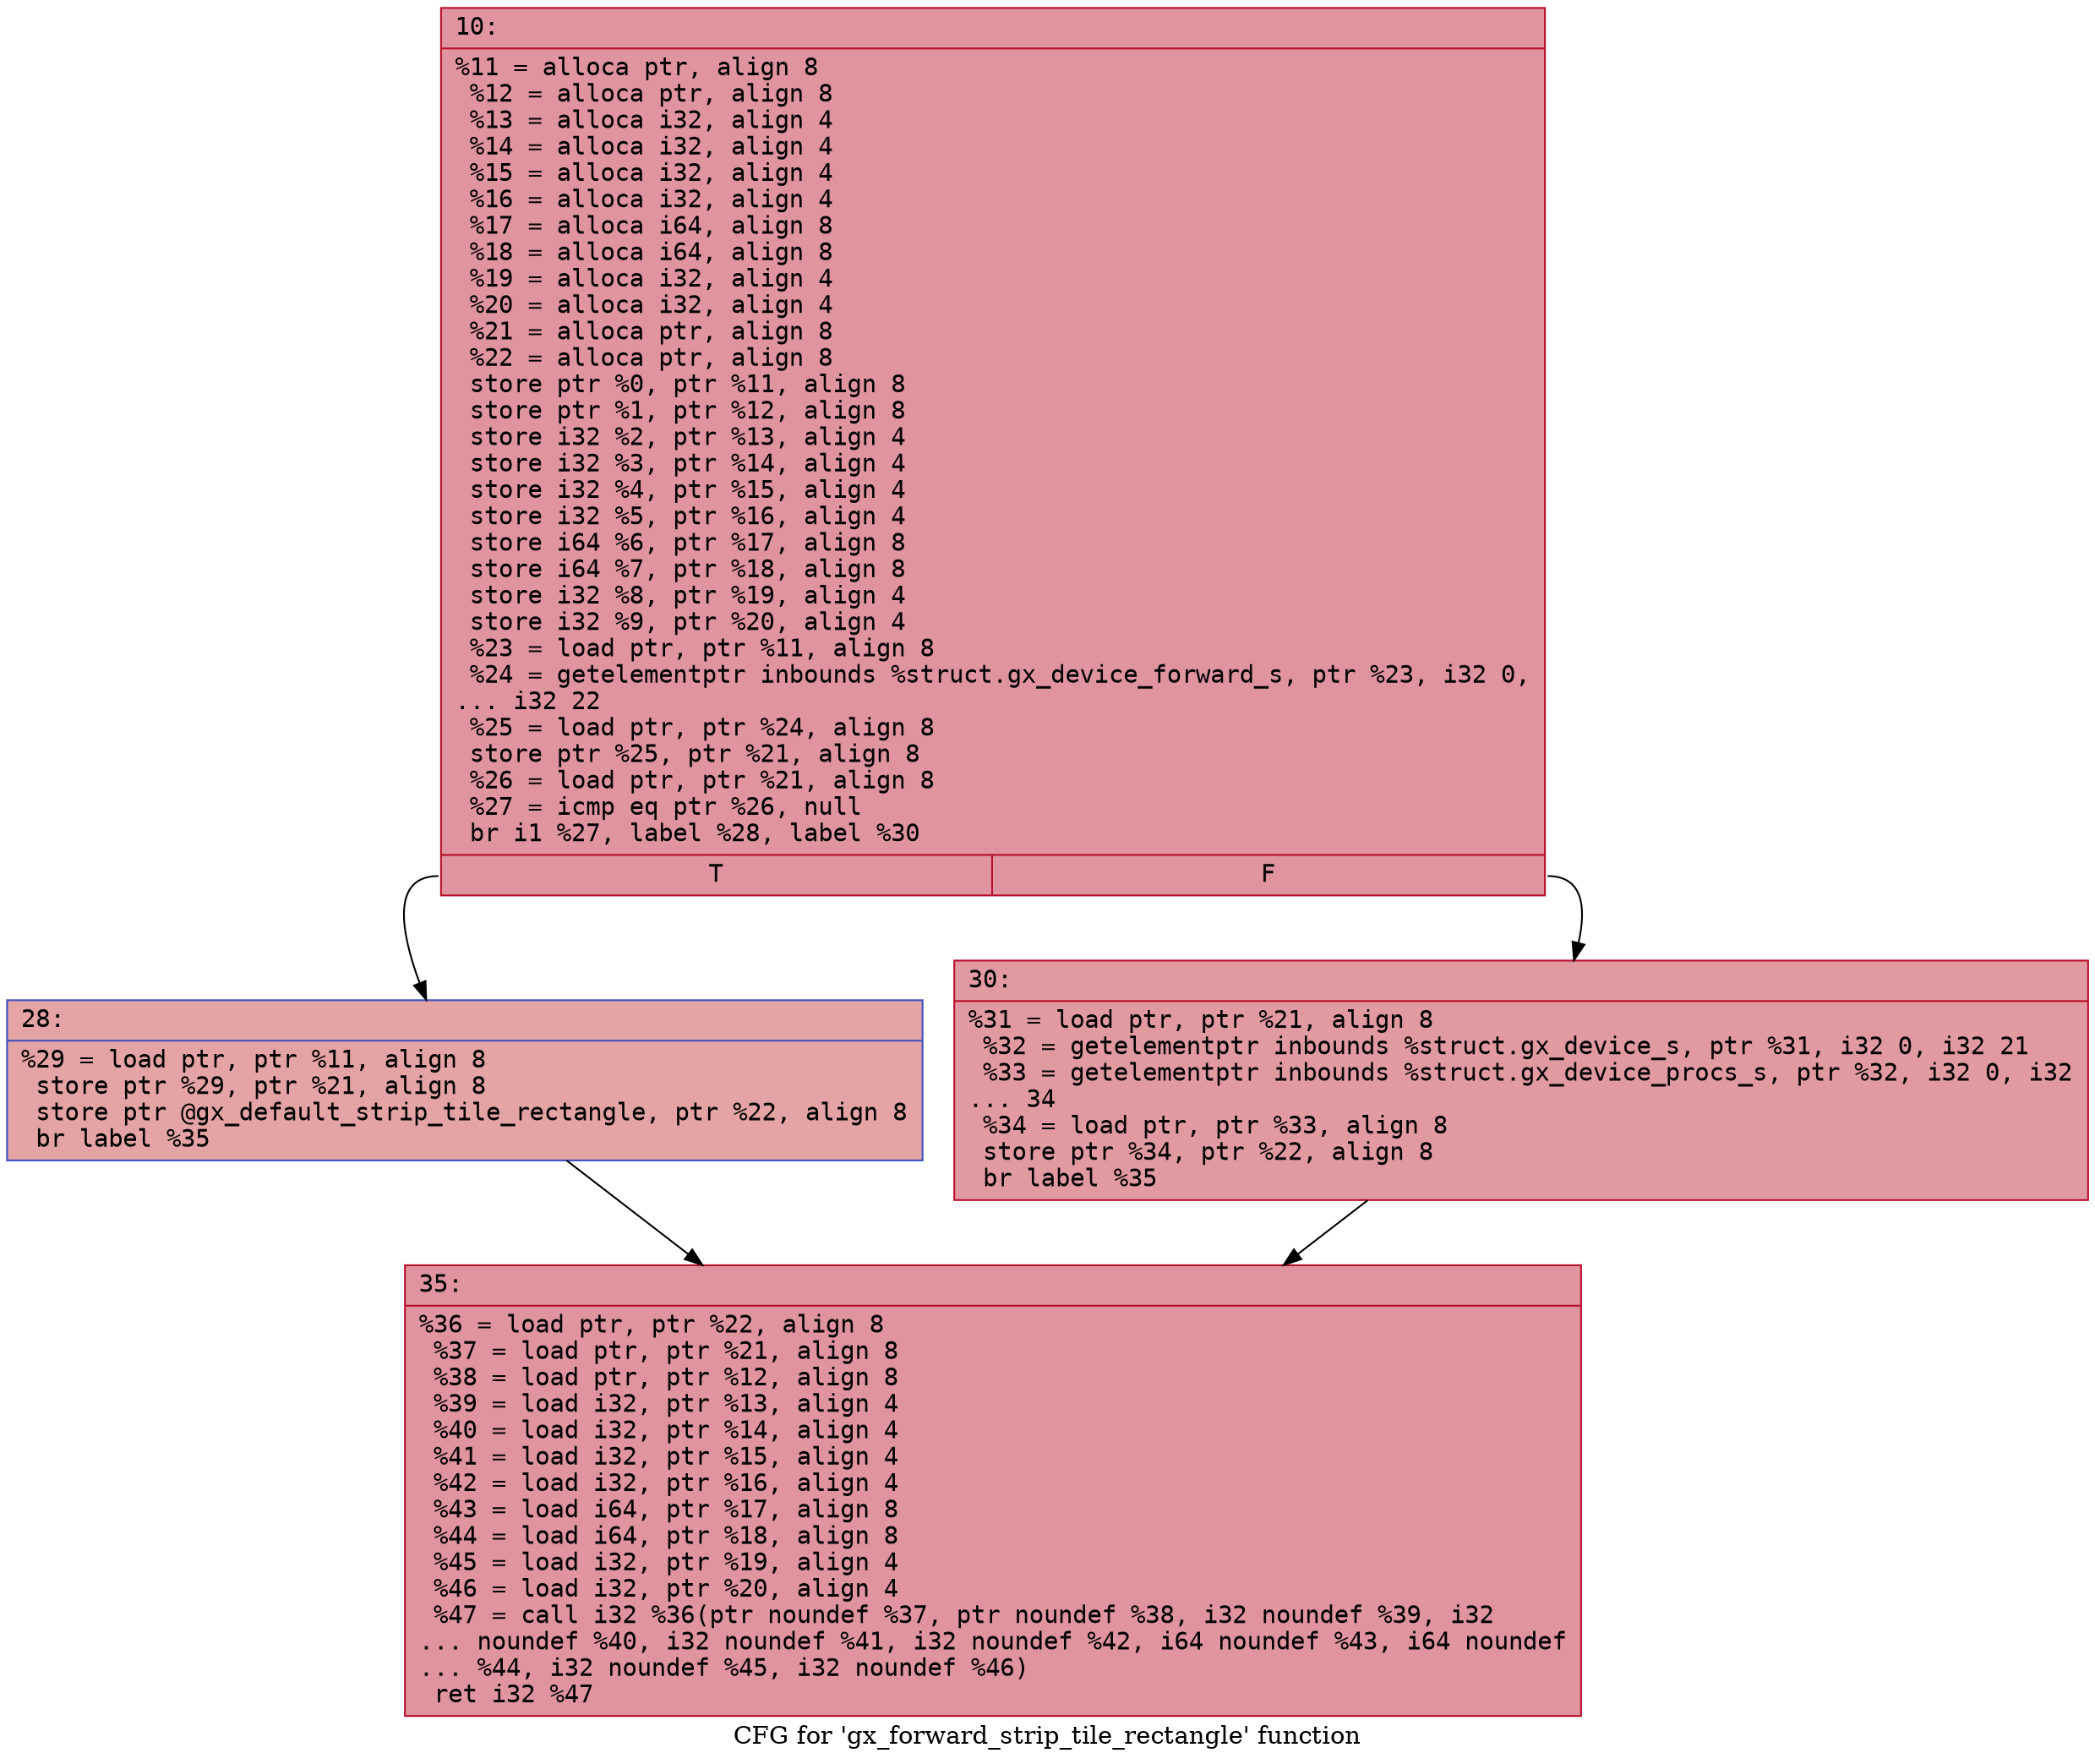 digraph "CFG for 'gx_forward_strip_tile_rectangle' function" {
	label="CFG for 'gx_forward_strip_tile_rectangle' function";

	Node0x600003d9dd60 [shape=record,color="#b70d28ff", style=filled, fillcolor="#b70d2870" fontname="Courier",label="{10:\l|  %11 = alloca ptr, align 8\l  %12 = alloca ptr, align 8\l  %13 = alloca i32, align 4\l  %14 = alloca i32, align 4\l  %15 = alloca i32, align 4\l  %16 = alloca i32, align 4\l  %17 = alloca i64, align 8\l  %18 = alloca i64, align 8\l  %19 = alloca i32, align 4\l  %20 = alloca i32, align 4\l  %21 = alloca ptr, align 8\l  %22 = alloca ptr, align 8\l  store ptr %0, ptr %11, align 8\l  store ptr %1, ptr %12, align 8\l  store i32 %2, ptr %13, align 4\l  store i32 %3, ptr %14, align 4\l  store i32 %4, ptr %15, align 4\l  store i32 %5, ptr %16, align 4\l  store i64 %6, ptr %17, align 8\l  store i64 %7, ptr %18, align 8\l  store i32 %8, ptr %19, align 4\l  store i32 %9, ptr %20, align 4\l  %23 = load ptr, ptr %11, align 8\l  %24 = getelementptr inbounds %struct.gx_device_forward_s, ptr %23, i32 0,\l... i32 22\l  %25 = load ptr, ptr %24, align 8\l  store ptr %25, ptr %21, align 8\l  %26 = load ptr, ptr %21, align 8\l  %27 = icmp eq ptr %26, null\l  br i1 %27, label %28, label %30\l|{<s0>T|<s1>F}}"];
	Node0x600003d9dd60:s0 -> Node0x600003d9ddb0[tooltip="10 -> 28\nProbability 37.50%" ];
	Node0x600003d9dd60:s1 -> Node0x600003d9de00[tooltip="10 -> 30\nProbability 62.50%" ];
	Node0x600003d9ddb0 [shape=record,color="#3d50c3ff", style=filled, fillcolor="#c32e3170" fontname="Courier",label="{28:\l|  %29 = load ptr, ptr %11, align 8\l  store ptr %29, ptr %21, align 8\l  store ptr @gx_default_strip_tile_rectangle, ptr %22, align 8\l  br label %35\l}"];
	Node0x600003d9ddb0 -> Node0x600003d9de50[tooltip="28 -> 35\nProbability 100.00%" ];
	Node0x600003d9de00 [shape=record,color="#b70d28ff", style=filled, fillcolor="#bb1b2c70" fontname="Courier",label="{30:\l|  %31 = load ptr, ptr %21, align 8\l  %32 = getelementptr inbounds %struct.gx_device_s, ptr %31, i32 0, i32 21\l  %33 = getelementptr inbounds %struct.gx_device_procs_s, ptr %32, i32 0, i32\l... 34\l  %34 = load ptr, ptr %33, align 8\l  store ptr %34, ptr %22, align 8\l  br label %35\l}"];
	Node0x600003d9de00 -> Node0x600003d9de50[tooltip="30 -> 35\nProbability 100.00%" ];
	Node0x600003d9de50 [shape=record,color="#b70d28ff", style=filled, fillcolor="#b70d2870" fontname="Courier",label="{35:\l|  %36 = load ptr, ptr %22, align 8\l  %37 = load ptr, ptr %21, align 8\l  %38 = load ptr, ptr %12, align 8\l  %39 = load i32, ptr %13, align 4\l  %40 = load i32, ptr %14, align 4\l  %41 = load i32, ptr %15, align 4\l  %42 = load i32, ptr %16, align 4\l  %43 = load i64, ptr %17, align 8\l  %44 = load i64, ptr %18, align 8\l  %45 = load i32, ptr %19, align 4\l  %46 = load i32, ptr %20, align 4\l  %47 = call i32 %36(ptr noundef %37, ptr noundef %38, i32 noundef %39, i32\l... noundef %40, i32 noundef %41, i32 noundef %42, i64 noundef %43, i64 noundef\l... %44, i32 noundef %45, i32 noundef %46)\l  ret i32 %47\l}"];
}
